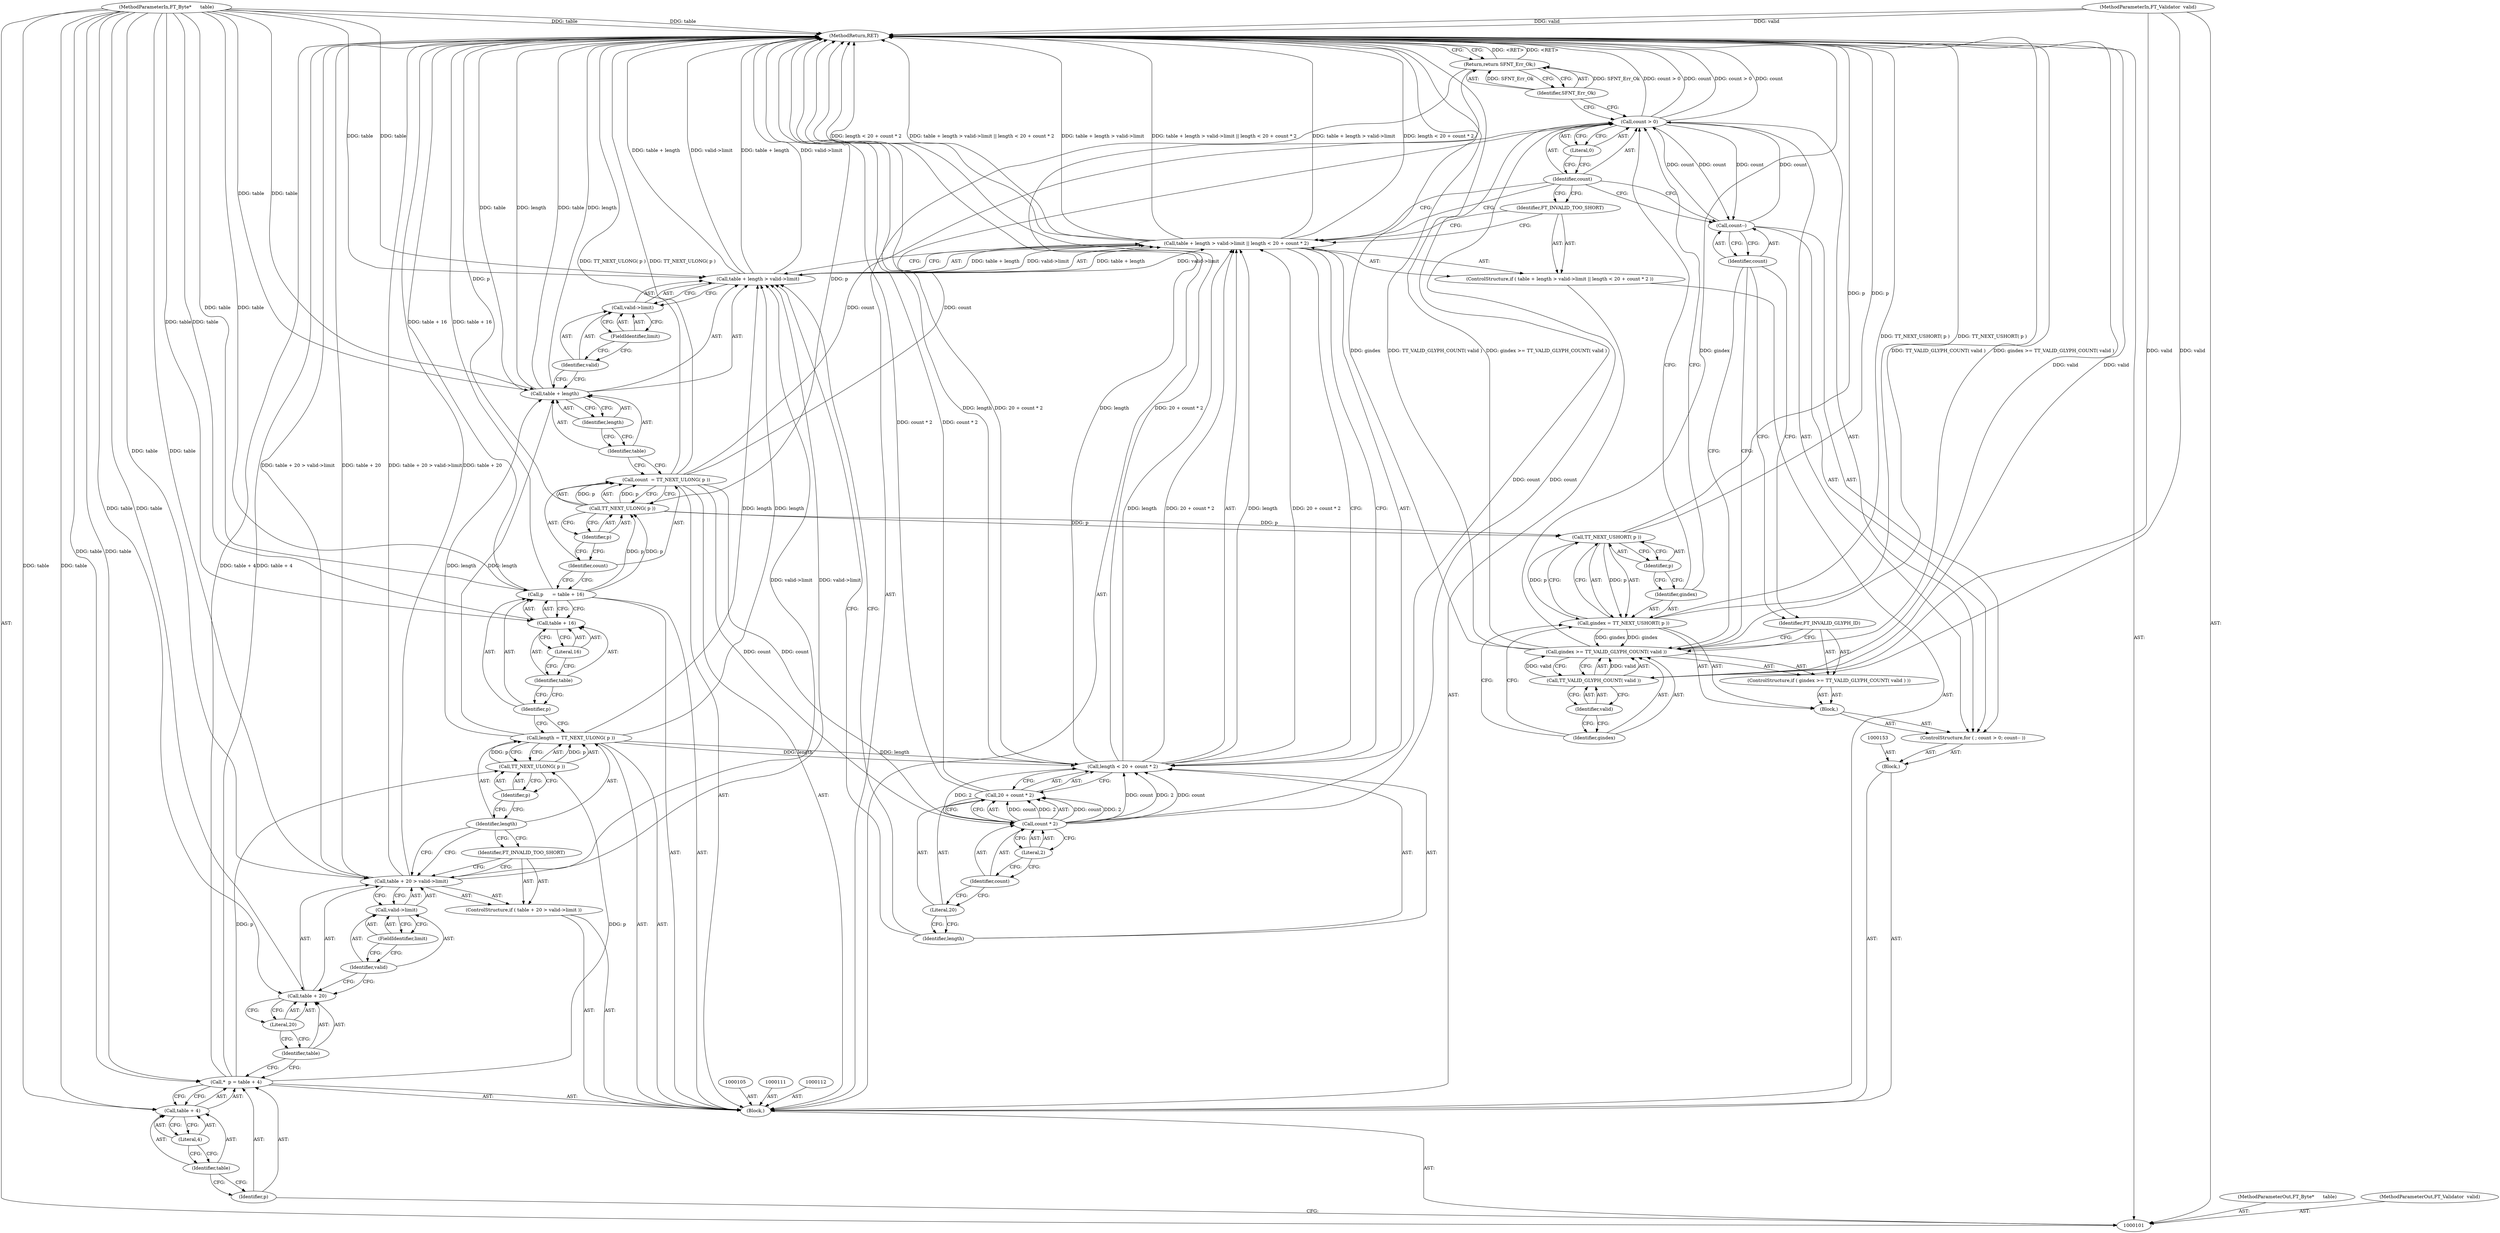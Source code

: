 digraph "1_savannah_a18788b14db60ae3673f932249cd02d33a227c4e" {
"1000173" [label="(MethodReturn,RET)"];
"1000102" [label="(MethodParameterIn,FT_Byte*      table)"];
"1000238" [label="(MethodParameterOut,FT_Byte*      table)"];
"1000124" [label="(Call,TT_NEXT_ULONG( p ))"];
"1000125" [label="(Identifier,p)"];
"1000122" [label="(Call,length = TT_NEXT_ULONG( p ))"];
"1000123" [label="(Identifier,length)"];
"1000128" [label="(Call,table + 16)"];
"1000129" [label="(Identifier,table)"];
"1000130" [label="(Literal,16)"];
"1000126" [label="(Call,p      = table + 16)"];
"1000127" [label="(Identifier,p)"];
"1000133" [label="(Call,TT_NEXT_ULONG( p ))"];
"1000134" [label="(Identifier,p)"];
"1000131" [label="(Call,count  = TT_NEXT_ULONG( p ))"];
"1000132" [label="(Identifier,count)"];
"1000140" [label="(Identifier,length)"];
"1000141" [label="(Call,valid->limit)"];
"1000142" [label="(Identifier,valid)"];
"1000143" [label="(FieldIdentifier,limit)"];
"1000135" [label="(ControlStructure,if ( table + length > valid->limit || length < 20 + count * 2 ))"];
"1000144" [label="(Call,length < 20 + count * 2)"];
"1000145" [label="(Identifier,length)"];
"1000146" [label="(Call,20 + count * 2)"];
"1000147" [label="(Literal,20)"];
"1000148" [label="(Call,count * 2)"];
"1000149" [label="(Identifier,count)"];
"1000150" [label="(Literal,2)"];
"1000136" [label="(Call,table + length > valid->limit || length < 20 + count * 2)"];
"1000137" [label="(Call,table + length > valid->limit)"];
"1000138" [label="(Call,table + length)"];
"1000139" [label="(Identifier,table)"];
"1000151" [label="(Identifier,FT_INVALID_TOO_SHORT)"];
"1000103" [label="(MethodParameterIn,FT_Validator  valid)"];
"1000239" [label="(MethodParameterOut,FT_Validator  valid)"];
"1000152" [label="(Block,)"];
"1000155" [label="(Call,count > 0)"];
"1000156" [label="(Identifier,count)"];
"1000157" [label="(Literal,0)"];
"1000158" [label="(Call,count--)"];
"1000159" [label="(Identifier,count)"];
"1000154" [label="(ControlStructure,for ( ; count > 0; count-- ))"];
"1000160" [label="(Block,)"];
"1000163" [label="(Call,TT_NEXT_USHORT( p ))"];
"1000164" [label="(Identifier,p)"];
"1000161" [label="(Call,gindex = TT_NEXT_USHORT( p ))"];
"1000162" [label="(Identifier,gindex)"];
"1000166" [label="(Call,gindex >= TT_VALID_GLYPH_COUNT( valid ))"];
"1000167" [label="(Identifier,gindex)"];
"1000168" [label="(Call,TT_VALID_GLYPH_COUNT( valid ))"];
"1000169" [label="(Identifier,valid)"];
"1000165" [label="(ControlStructure,if ( gindex >= TT_VALID_GLYPH_COUNT( valid ) ))"];
"1000170" [label="(Identifier,FT_INVALID_GLYPH_ID)"];
"1000104" [label="(Block,)"];
"1000172" [label="(Identifier,SFNT_Err_Ok)"];
"1000171" [label="(Return,return SFNT_Err_Ok;)"];
"1000106" [label="(Call,*  p = table + 4)"];
"1000107" [label="(Identifier,p)"];
"1000108" [label="(Call,table + 4)"];
"1000109" [label="(Identifier,table)"];
"1000110" [label="(Literal,4)"];
"1000117" [label="(Literal,20)"];
"1000118" [label="(Call,valid->limit)"];
"1000119" [label="(Identifier,valid)"];
"1000120" [label="(FieldIdentifier,limit)"];
"1000113" [label="(ControlStructure,if ( table + 20 > valid->limit ))"];
"1000114" [label="(Call,table + 20 > valid->limit)"];
"1000115" [label="(Call,table + 20)"];
"1000116" [label="(Identifier,table)"];
"1000121" [label="(Identifier,FT_INVALID_TOO_SHORT)"];
"1000173" -> "1000101"  [label="AST: "];
"1000173" -> "1000171"  [label="CFG: "];
"1000106" -> "1000173"  [label="DDG: table + 4"];
"1000168" -> "1000173"  [label="DDG: valid"];
"1000114" -> "1000173"  [label="DDG: table + 20 > valid->limit"];
"1000114" -> "1000173"  [label="DDG: table + 20"];
"1000146" -> "1000173"  [label="DDG: count * 2"];
"1000166" -> "1000173"  [label="DDG: TT_VALID_GLYPH_COUNT( valid )"];
"1000166" -> "1000173"  [label="DDG: gindex >= TT_VALID_GLYPH_COUNT( valid )"];
"1000166" -> "1000173"  [label="DDG: gindex"];
"1000163" -> "1000173"  [label="DDG: p"];
"1000137" -> "1000173"  [label="DDG: valid->limit"];
"1000137" -> "1000173"  [label="DDG: table + length"];
"1000138" -> "1000173"  [label="DDG: table"];
"1000138" -> "1000173"  [label="DDG: length"];
"1000155" -> "1000173"  [label="DDG: count > 0"];
"1000155" -> "1000173"  [label="DDG: count"];
"1000136" -> "1000173"  [label="DDG: length < 20 + count * 2"];
"1000136" -> "1000173"  [label="DDG: table + length > valid->limit || length < 20 + count * 2"];
"1000136" -> "1000173"  [label="DDG: table + length > valid->limit"];
"1000133" -> "1000173"  [label="DDG: p"];
"1000103" -> "1000173"  [label="DDG: valid"];
"1000131" -> "1000173"  [label="DDG: TT_NEXT_ULONG( p )"];
"1000102" -> "1000173"  [label="DDG: table"];
"1000144" -> "1000173"  [label="DDG: length"];
"1000144" -> "1000173"  [label="DDG: 20 + count * 2"];
"1000126" -> "1000173"  [label="DDG: table + 16"];
"1000161" -> "1000173"  [label="DDG: TT_NEXT_USHORT( p )"];
"1000171" -> "1000173"  [label="DDG: <RET>"];
"1000102" -> "1000101"  [label="AST: "];
"1000102" -> "1000173"  [label="DDG: table"];
"1000102" -> "1000106"  [label="DDG: table"];
"1000102" -> "1000108"  [label="DDG: table"];
"1000102" -> "1000114"  [label="DDG: table"];
"1000102" -> "1000115"  [label="DDG: table"];
"1000102" -> "1000126"  [label="DDG: table"];
"1000102" -> "1000128"  [label="DDG: table"];
"1000102" -> "1000137"  [label="DDG: table"];
"1000102" -> "1000138"  [label="DDG: table"];
"1000238" -> "1000101"  [label="AST: "];
"1000124" -> "1000122"  [label="AST: "];
"1000124" -> "1000125"  [label="CFG: "];
"1000125" -> "1000124"  [label="AST: "];
"1000122" -> "1000124"  [label="CFG: "];
"1000124" -> "1000122"  [label="DDG: p"];
"1000106" -> "1000124"  [label="DDG: p"];
"1000125" -> "1000124"  [label="AST: "];
"1000125" -> "1000123"  [label="CFG: "];
"1000124" -> "1000125"  [label="CFG: "];
"1000122" -> "1000104"  [label="AST: "];
"1000122" -> "1000124"  [label="CFG: "];
"1000123" -> "1000122"  [label="AST: "];
"1000124" -> "1000122"  [label="AST: "];
"1000127" -> "1000122"  [label="CFG: "];
"1000124" -> "1000122"  [label="DDG: p"];
"1000122" -> "1000137"  [label="DDG: length"];
"1000122" -> "1000138"  [label="DDG: length"];
"1000122" -> "1000144"  [label="DDG: length"];
"1000123" -> "1000122"  [label="AST: "];
"1000123" -> "1000121"  [label="CFG: "];
"1000123" -> "1000114"  [label="CFG: "];
"1000125" -> "1000123"  [label="CFG: "];
"1000128" -> "1000126"  [label="AST: "];
"1000128" -> "1000130"  [label="CFG: "];
"1000129" -> "1000128"  [label="AST: "];
"1000130" -> "1000128"  [label="AST: "];
"1000126" -> "1000128"  [label="CFG: "];
"1000102" -> "1000128"  [label="DDG: table"];
"1000129" -> "1000128"  [label="AST: "];
"1000129" -> "1000127"  [label="CFG: "];
"1000130" -> "1000129"  [label="CFG: "];
"1000130" -> "1000128"  [label="AST: "];
"1000130" -> "1000129"  [label="CFG: "];
"1000128" -> "1000130"  [label="CFG: "];
"1000126" -> "1000104"  [label="AST: "];
"1000126" -> "1000128"  [label="CFG: "];
"1000127" -> "1000126"  [label="AST: "];
"1000128" -> "1000126"  [label="AST: "];
"1000132" -> "1000126"  [label="CFG: "];
"1000126" -> "1000173"  [label="DDG: table + 16"];
"1000102" -> "1000126"  [label="DDG: table"];
"1000126" -> "1000133"  [label="DDG: p"];
"1000127" -> "1000126"  [label="AST: "];
"1000127" -> "1000122"  [label="CFG: "];
"1000129" -> "1000127"  [label="CFG: "];
"1000133" -> "1000131"  [label="AST: "];
"1000133" -> "1000134"  [label="CFG: "];
"1000134" -> "1000133"  [label="AST: "];
"1000131" -> "1000133"  [label="CFG: "];
"1000133" -> "1000173"  [label="DDG: p"];
"1000133" -> "1000131"  [label="DDG: p"];
"1000126" -> "1000133"  [label="DDG: p"];
"1000133" -> "1000163"  [label="DDG: p"];
"1000134" -> "1000133"  [label="AST: "];
"1000134" -> "1000132"  [label="CFG: "];
"1000133" -> "1000134"  [label="CFG: "];
"1000131" -> "1000104"  [label="AST: "];
"1000131" -> "1000133"  [label="CFG: "];
"1000132" -> "1000131"  [label="AST: "];
"1000133" -> "1000131"  [label="AST: "];
"1000139" -> "1000131"  [label="CFG: "];
"1000131" -> "1000173"  [label="DDG: TT_NEXT_ULONG( p )"];
"1000133" -> "1000131"  [label="DDG: p"];
"1000131" -> "1000148"  [label="DDG: count"];
"1000131" -> "1000155"  [label="DDG: count"];
"1000132" -> "1000131"  [label="AST: "];
"1000132" -> "1000126"  [label="CFG: "];
"1000134" -> "1000132"  [label="CFG: "];
"1000140" -> "1000138"  [label="AST: "];
"1000140" -> "1000139"  [label="CFG: "];
"1000138" -> "1000140"  [label="CFG: "];
"1000141" -> "1000137"  [label="AST: "];
"1000141" -> "1000143"  [label="CFG: "];
"1000142" -> "1000141"  [label="AST: "];
"1000143" -> "1000141"  [label="AST: "];
"1000137" -> "1000141"  [label="CFG: "];
"1000142" -> "1000141"  [label="AST: "];
"1000142" -> "1000138"  [label="CFG: "];
"1000143" -> "1000142"  [label="CFG: "];
"1000143" -> "1000141"  [label="AST: "];
"1000143" -> "1000142"  [label="CFG: "];
"1000141" -> "1000143"  [label="CFG: "];
"1000135" -> "1000104"  [label="AST: "];
"1000136" -> "1000135"  [label="AST: "];
"1000151" -> "1000135"  [label="AST: "];
"1000144" -> "1000136"  [label="AST: "];
"1000144" -> "1000146"  [label="CFG: "];
"1000145" -> "1000144"  [label="AST: "];
"1000146" -> "1000144"  [label="AST: "];
"1000136" -> "1000144"  [label="CFG: "];
"1000144" -> "1000173"  [label="DDG: length"];
"1000144" -> "1000173"  [label="DDG: 20 + count * 2"];
"1000144" -> "1000136"  [label="DDG: length"];
"1000144" -> "1000136"  [label="DDG: 20 + count * 2"];
"1000122" -> "1000144"  [label="DDG: length"];
"1000148" -> "1000144"  [label="DDG: count"];
"1000148" -> "1000144"  [label="DDG: 2"];
"1000145" -> "1000144"  [label="AST: "];
"1000145" -> "1000137"  [label="CFG: "];
"1000147" -> "1000145"  [label="CFG: "];
"1000146" -> "1000144"  [label="AST: "];
"1000146" -> "1000148"  [label="CFG: "];
"1000147" -> "1000146"  [label="AST: "];
"1000148" -> "1000146"  [label="AST: "];
"1000144" -> "1000146"  [label="CFG: "];
"1000146" -> "1000173"  [label="DDG: count * 2"];
"1000148" -> "1000146"  [label="DDG: count"];
"1000148" -> "1000146"  [label="DDG: 2"];
"1000147" -> "1000146"  [label="AST: "];
"1000147" -> "1000145"  [label="CFG: "];
"1000149" -> "1000147"  [label="CFG: "];
"1000148" -> "1000146"  [label="AST: "];
"1000148" -> "1000150"  [label="CFG: "];
"1000149" -> "1000148"  [label="AST: "];
"1000150" -> "1000148"  [label="AST: "];
"1000146" -> "1000148"  [label="CFG: "];
"1000148" -> "1000144"  [label="DDG: count"];
"1000148" -> "1000144"  [label="DDG: 2"];
"1000148" -> "1000146"  [label="DDG: count"];
"1000148" -> "1000146"  [label="DDG: 2"];
"1000131" -> "1000148"  [label="DDG: count"];
"1000148" -> "1000155"  [label="DDG: count"];
"1000149" -> "1000148"  [label="AST: "];
"1000149" -> "1000147"  [label="CFG: "];
"1000150" -> "1000149"  [label="CFG: "];
"1000150" -> "1000148"  [label="AST: "];
"1000150" -> "1000149"  [label="CFG: "];
"1000148" -> "1000150"  [label="CFG: "];
"1000136" -> "1000135"  [label="AST: "];
"1000136" -> "1000137"  [label="CFG: "];
"1000136" -> "1000144"  [label="CFG: "];
"1000137" -> "1000136"  [label="AST: "];
"1000144" -> "1000136"  [label="AST: "];
"1000151" -> "1000136"  [label="CFG: "];
"1000156" -> "1000136"  [label="CFG: "];
"1000136" -> "1000173"  [label="DDG: length < 20 + count * 2"];
"1000136" -> "1000173"  [label="DDG: table + length > valid->limit || length < 20 + count * 2"];
"1000136" -> "1000173"  [label="DDG: table + length > valid->limit"];
"1000137" -> "1000136"  [label="DDG: table + length"];
"1000137" -> "1000136"  [label="DDG: valid->limit"];
"1000144" -> "1000136"  [label="DDG: length"];
"1000144" -> "1000136"  [label="DDG: 20 + count * 2"];
"1000137" -> "1000136"  [label="AST: "];
"1000137" -> "1000141"  [label="CFG: "];
"1000138" -> "1000137"  [label="AST: "];
"1000141" -> "1000137"  [label="AST: "];
"1000145" -> "1000137"  [label="CFG: "];
"1000136" -> "1000137"  [label="CFG: "];
"1000137" -> "1000173"  [label="DDG: valid->limit"];
"1000137" -> "1000173"  [label="DDG: table + length"];
"1000137" -> "1000136"  [label="DDG: table + length"];
"1000137" -> "1000136"  [label="DDG: valid->limit"];
"1000102" -> "1000137"  [label="DDG: table"];
"1000122" -> "1000137"  [label="DDG: length"];
"1000114" -> "1000137"  [label="DDG: valid->limit"];
"1000138" -> "1000137"  [label="AST: "];
"1000138" -> "1000140"  [label="CFG: "];
"1000139" -> "1000138"  [label="AST: "];
"1000140" -> "1000138"  [label="AST: "];
"1000142" -> "1000138"  [label="CFG: "];
"1000138" -> "1000173"  [label="DDG: table"];
"1000138" -> "1000173"  [label="DDG: length"];
"1000102" -> "1000138"  [label="DDG: table"];
"1000122" -> "1000138"  [label="DDG: length"];
"1000139" -> "1000138"  [label="AST: "];
"1000139" -> "1000131"  [label="CFG: "];
"1000140" -> "1000139"  [label="CFG: "];
"1000151" -> "1000135"  [label="AST: "];
"1000151" -> "1000136"  [label="CFG: "];
"1000156" -> "1000151"  [label="CFG: "];
"1000103" -> "1000101"  [label="AST: "];
"1000103" -> "1000173"  [label="DDG: valid"];
"1000103" -> "1000168"  [label="DDG: valid"];
"1000239" -> "1000101"  [label="AST: "];
"1000152" -> "1000104"  [label="AST: "];
"1000153" -> "1000152"  [label="AST: "];
"1000154" -> "1000152"  [label="AST: "];
"1000155" -> "1000154"  [label="AST: "];
"1000155" -> "1000157"  [label="CFG: "];
"1000156" -> "1000155"  [label="AST: "];
"1000157" -> "1000155"  [label="AST: "];
"1000162" -> "1000155"  [label="CFG: "];
"1000172" -> "1000155"  [label="CFG: "];
"1000155" -> "1000173"  [label="DDG: count > 0"];
"1000155" -> "1000173"  [label="DDG: count"];
"1000158" -> "1000155"  [label="DDG: count"];
"1000131" -> "1000155"  [label="DDG: count"];
"1000148" -> "1000155"  [label="DDG: count"];
"1000155" -> "1000158"  [label="DDG: count"];
"1000156" -> "1000155"  [label="AST: "];
"1000156" -> "1000158"  [label="CFG: "];
"1000156" -> "1000151"  [label="CFG: "];
"1000156" -> "1000136"  [label="CFG: "];
"1000157" -> "1000156"  [label="CFG: "];
"1000157" -> "1000155"  [label="AST: "];
"1000157" -> "1000156"  [label="CFG: "];
"1000155" -> "1000157"  [label="CFG: "];
"1000158" -> "1000154"  [label="AST: "];
"1000158" -> "1000159"  [label="CFG: "];
"1000159" -> "1000158"  [label="AST: "];
"1000156" -> "1000158"  [label="CFG: "];
"1000158" -> "1000155"  [label="DDG: count"];
"1000155" -> "1000158"  [label="DDG: count"];
"1000159" -> "1000158"  [label="AST: "];
"1000159" -> "1000170"  [label="CFG: "];
"1000159" -> "1000166"  [label="CFG: "];
"1000158" -> "1000159"  [label="CFG: "];
"1000154" -> "1000152"  [label="AST: "];
"1000155" -> "1000154"  [label="AST: "];
"1000158" -> "1000154"  [label="AST: "];
"1000160" -> "1000154"  [label="AST: "];
"1000160" -> "1000154"  [label="AST: "];
"1000161" -> "1000160"  [label="AST: "];
"1000165" -> "1000160"  [label="AST: "];
"1000163" -> "1000161"  [label="AST: "];
"1000163" -> "1000164"  [label="CFG: "];
"1000164" -> "1000163"  [label="AST: "];
"1000161" -> "1000163"  [label="CFG: "];
"1000163" -> "1000173"  [label="DDG: p"];
"1000163" -> "1000161"  [label="DDG: p"];
"1000133" -> "1000163"  [label="DDG: p"];
"1000164" -> "1000163"  [label="AST: "];
"1000164" -> "1000162"  [label="CFG: "];
"1000163" -> "1000164"  [label="CFG: "];
"1000161" -> "1000160"  [label="AST: "];
"1000161" -> "1000163"  [label="CFG: "];
"1000162" -> "1000161"  [label="AST: "];
"1000163" -> "1000161"  [label="AST: "];
"1000167" -> "1000161"  [label="CFG: "];
"1000161" -> "1000173"  [label="DDG: TT_NEXT_USHORT( p )"];
"1000163" -> "1000161"  [label="DDG: p"];
"1000161" -> "1000166"  [label="DDG: gindex"];
"1000162" -> "1000161"  [label="AST: "];
"1000162" -> "1000155"  [label="CFG: "];
"1000164" -> "1000162"  [label="CFG: "];
"1000166" -> "1000165"  [label="AST: "];
"1000166" -> "1000168"  [label="CFG: "];
"1000167" -> "1000166"  [label="AST: "];
"1000168" -> "1000166"  [label="AST: "];
"1000170" -> "1000166"  [label="CFG: "];
"1000159" -> "1000166"  [label="CFG: "];
"1000166" -> "1000173"  [label="DDG: TT_VALID_GLYPH_COUNT( valid )"];
"1000166" -> "1000173"  [label="DDG: gindex >= TT_VALID_GLYPH_COUNT( valid )"];
"1000166" -> "1000173"  [label="DDG: gindex"];
"1000161" -> "1000166"  [label="DDG: gindex"];
"1000168" -> "1000166"  [label="DDG: valid"];
"1000167" -> "1000166"  [label="AST: "];
"1000167" -> "1000161"  [label="CFG: "];
"1000169" -> "1000167"  [label="CFG: "];
"1000168" -> "1000166"  [label="AST: "];
"1000168" -> "1000169"  [label="CFG: "];
"1000169" -> "1000168"  [label="AST: "];
"1000166" -> "1000168"  [label="CFG: "];
"1000168" -> "1000173"  [label="DDG: valid"];
"1000168" -> "1000166"  [label="DDG: valid"];
"1000103" -> "1000168"  [label="DDG: valid"];
"1000169" -> "1000168"  [label="AST: "];
"1000169" -> "1000167"  [label="CFG: "];
"1000168" -> "1000169"  [label="CFG: "];
"1000165" -> "1000160"  [label="AST: "];
"1000166" -> "1000165"  [label="AST: "];
"1000170" -> "1000165"  [label="AST: "];
"1000170" -> "1000165"  [label="AST: "];
"1000170" -> "1000166"  [label="CFG: "];
"1000159" -> "1000170"  [label="CFG: "];
"1000104" -> "1000101"  [label="AST: "];
"1000105" -> "1000104"  [label="AST: "];
"1000106" -> "1000104"  [label="AST: "];
"1000111" -> "1000104"  [label="AST: "];
"1000112" -> "1000104"  [label="AST: "];
"1000113" -> "1000104"  [label="AST: "];
"1000122" -> "1000104"  [label="AST: "];
"1000126" -> "1000104"  [label="AST: "];
"1000131" -> "1000104"  [label="AST: "];
"1000135" -> "1000104"  [label="AST: "];
"1000152" -> "1000104"  [label="AST: "];
"1000171" -> "1000104"  [label="AST: "];
"1000172" -> "1000171"  [label="AST: "];
"1000172" -> "1000155"  [label="CFG: "];
"1000171" -> "1000172"  [label="CFG: "];
"1000172" -> "1000171"  [label="DDG: SFNT_Err_Ok"];
"1000171" -> "1000104"  [label="AST: "];
"1000171" -> "1000172"  [label="CFG: "];
"1000172" -> "1000171"  [label="AST: "];
"1000173" -> "1000171"  [label="CFG: "];
"1000171" -> "1000173"  [label="DDG: <RET>"];
"1000172" -> "1000171"  [label="DDG: SFNT_Err_Ok"];
"1000106" -> "1000104"  [label="AST: "];
"1000106" -> "1000108"  [label="CFG: "];
"1000107" -> "1000106"  [label="AST: "];
"1000108" -> "1000106"  [label="AST: "];
"1000116" -> "1000106"  [label="CFG: "];
"1000106" -> "1000173"  [label="DDG: table + 4"];
"1000102" -> "1000106"  [label="DDG: table"];
"1000106" -> "1000124"  [label="DDG: p"];
"1000107" -> "1000106"  [label="AST: "];
"1000107" -> "1000101"  [label="CFG: "];
"1000109" -> "1000107"  [label="CFG: "];
"1000108" -> "1000106"  [label="AST: "];
"1000108" -> "1000110"  [label="CFG: "];
"1000109" -> "1000108"  [label="AST: "];
"1000110" -> "1000108"  [label="AST: "];
"1000106" -> "1000108"  [label="CFG: "];
"1000102" -> "1000108"  [label="DDG: table"];
"1000109" -> "1000108"  [label="AST: "];
"1000109" -> "1000107"  [label="CFG: "];
"1000110" -> "1000109"  [label="CFG: "];
"1000110" -> "1000108"  [label="AST: "];
"1000110" -> "1000109"  [label="CFG: "];
"1000108" -> "1000110"  [label="CFG: "];
"1000117" -> "1000115"  [label="AST: "];
"1000117" -> "1000116"  [label="CFG: "];
"1000115" -> "1000117"  [label="CFG: "];
"1000118" -> "1000114"  [label="AST: "];
"1000118" -> "1000120"  [label="CFG: "];
"1000119" -> "1000118"  [label="AST: "];
"1000120" -> "1000118"  [label="AST: "];
"1000114" -> "1000118"  [label="CFG: "];
"1000119" -> "1000118"  [label="AST: "];
"1000119" -> "1000115"  [label="CFG: "];
"1000120" -> "1000119"  [label="CFG: "];
"1000120" -> "1000118"  [label="AST: "];
"1000120" -> "1000119"  [label="CFG: "];
"1000118" -> "1000120"  [label="CFG: "];
"1000113" -> "1000104"  [label="AST: "];
"1000114" -> "1000113"  [label="AST: "];
"1000121" -> "1000113"  [label="AST: "];
"1000114" -> "1000113"  [label="AST: "];
"1000114" -> "1000118"  [label="CFG: "];
"1000115" -> "1000114"  [label="AST: "];
"1000118" -> "1000114"  [label="AST: "];
"1000121" -> "1000114"  [label="CFG: "];
"1000123" -> "1000114"  [label="CFG: "];
"1000114" -> "1000173"  [label="DDG: table + 20 > valid->limit"];
"1000114" -> "1000173"  [label="DDG: table + 20"];
"1000102" -> "1000114"  [label="DDG: table"];
"1000114" -> "1000137"  [label="DDG: valid->limit"];
"1000115" -> "1000114"  [label="AST: "];
"1000115" -> "1000117"  [label="CFG: "];
"1000116" -> "1000115"  [label="AST: "];
"1000117" -> "1000115"  [label="AST: "];
"1000119" -> "1000115"  [label="CFG: "];
"1000102" -> "1000115"  [label="DDG: table"];
"1000116" -> "1000115"  [label="AST: "];
"1000116" -> "1000106"  [label="CFG: "];
"1000117" -> "1000116"  [label="CFG: "];
"1000121" -> "1000113"  [label="AST: "];
"1000121" -> "1000114"  [label="CFG: "];
"1000123" -> "1000121"  [label="CFG: "];
}
